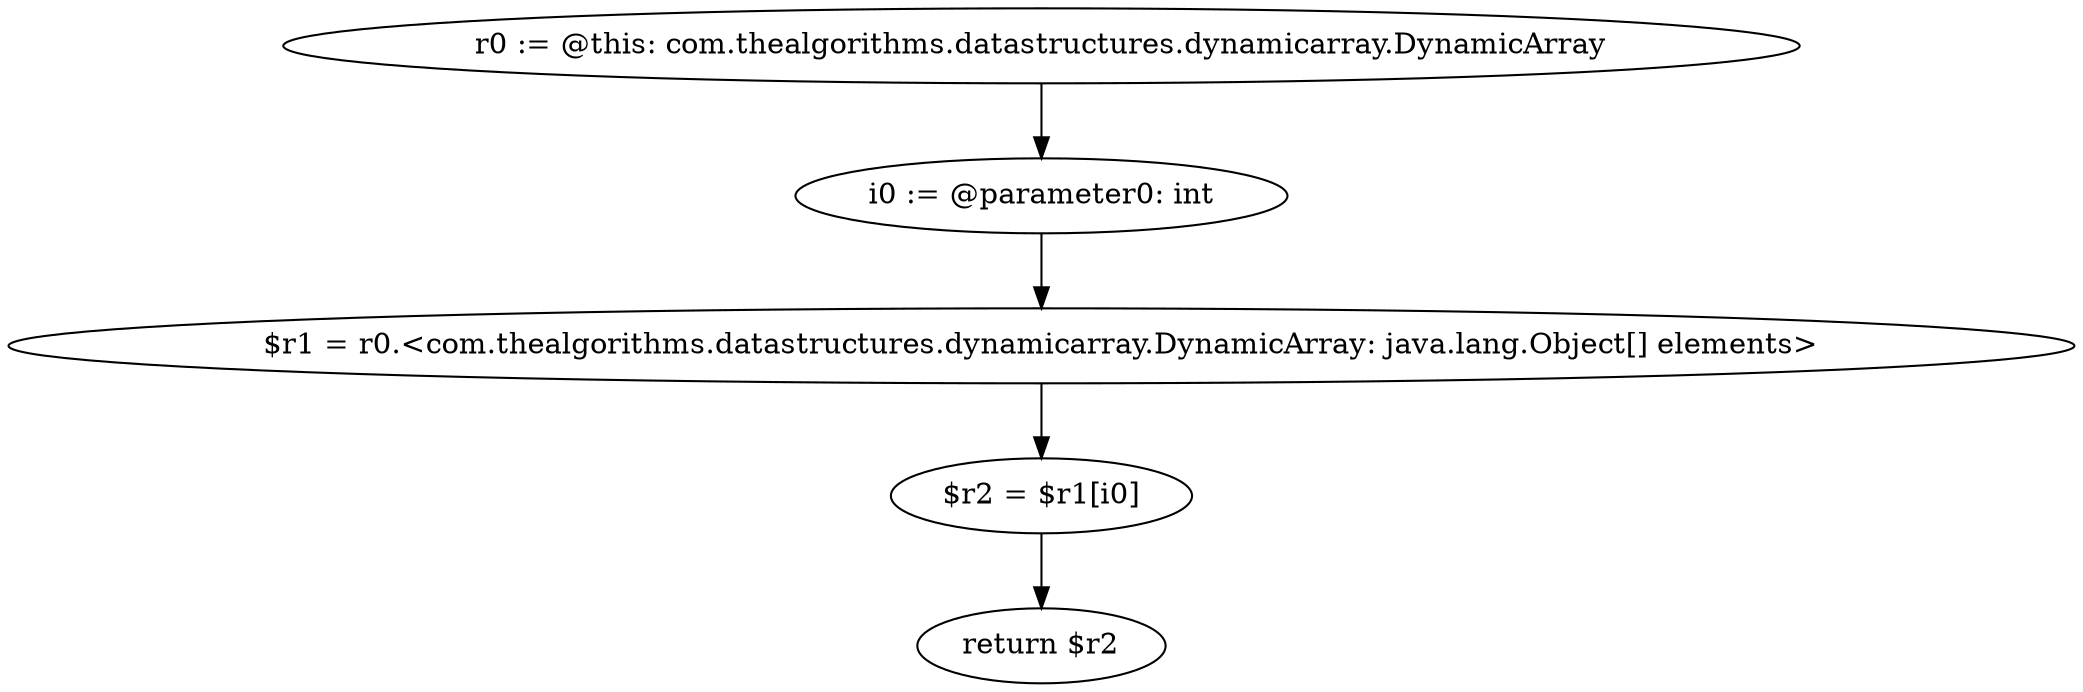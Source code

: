 digraph "unitGraph" {
    "r0 := @this: com.thealgorithms.datastructures.dynamicarray.DynamicArray"
    "i0 := @parameter0: int"
    "$r1 = r0.<com.thealgorithms.datastructures.dynamicarray.DynamicArray: java.lang.Object[] elements>"
    "$r2 = $r1[i0]"
    "return $r2"
    "r0 := @this: com.thealgorithms.datastructures.dynamicarray.DynamicArray"->"i0 := @parameter0: int";
    "i0 := @parameter0: int"->"$r1 = r0.<com.thealgorithms.datastructures.dynamicarray.DynamicArray: java.lang.Object[] elements>";
    "$r1 = r0.<com.thealgorithms.datastructures.dynamicarray.DynamicArray: java.lang.Object[] elements>"->"$r2 = $r1[i0]";
    "$r2 = $r1[i0]"->"return $r2";
}
